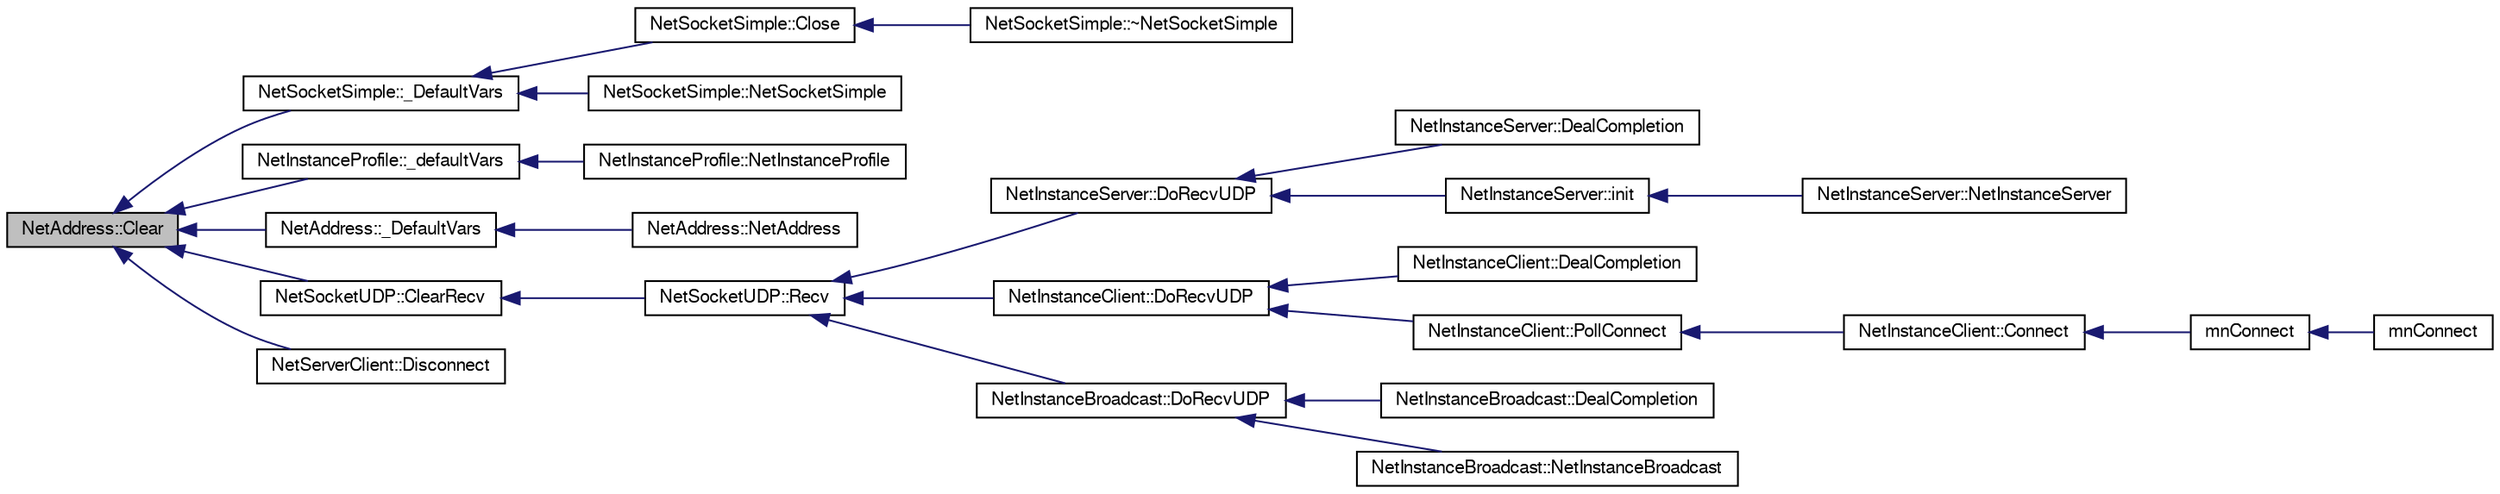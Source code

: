 digraph G
{
  edge [fontname="FreeSans",fontsize="10",labelfontname="FreeSans",labelfontsize="10"];
  node [fontname="FreeSans",fontsize="10",shape=record];
  rankdir=LR;
  Node1 [label="NetAddress::Clear",height=0.2,width=0.4,color="black", fillcolor="grey75", style="filled" fontcolor="black"];
  Node1 -> Node2 [dir=back,color="midnightblue",fontsize="10",style="solid",fontname="FreeSans"];
  Node2 [label="NetSocketSimple::_DefaultVars",height=0.2,width=0.4,color="black", fillcolor="white", style="filled",URL="$class_net_socket_simple.html#a34dbab9d21c34bd97bead7cc29905d67"];
  Node2 -> Node3 [dir=back,color="midnightblue",fontsize="10",style="solid",fontname="FreeSans"];
  Node3 [label="NetSocketSimple::Close",height=0.2,width=0.4,color="black", fillcolor="white", style="filled",URL="$class_net_socket_simple.html#a2ec9f15bf28b6ae73783d03c6aedffec"];
  Node3 -> Node4 [dir=back,color="midnightblue",fontsize="10",style="solid",fontname="FreeSans"];
  Node4 [label="NetSocketSimple::~NetSocketSimple",height=0.2,width=0.4,color="black", fillcolor="white", style="filled",URL="$class_net_socket_simple.html#a83d123c03cf3727aaf9f99bfe79328bc"];
  Node2 -> Node5 [dir=back,color="midnightblue",fontsize="10",style="solid",fontname="FreeSans"];
  Node5 [label="NetSocketSimple::NetSocketSimple",height=0.2,width=0.4,color="black", fillcolor="white", style="filled",URL="$class_net_socket_simple.html#a80a430ef1223cbe49d20182673c93efc"];
  Node1 -> Node6 [dir=back,color="midnightblue",fontsize="10",style="solid",fontname="FreeSans"];
  Node6 [label="NetInstanceProfile::_defaultVars",height=0.2,width=0.4,color="black", fillcolor="white", style="filled",URL="$class_net_instance_profile.html#acafbb2efb296eb4c8a474a0c490a8e8c"];
  Node6 -> Node7 [dir=back,color="midnightblue",fontsize="10",style="solid",fontname="FreeSans"];
  Node7 [label="NetInstanceProfile::NetInstanceProfile",height=0.2,width=0.4,color="black", fillcolor="white", style="filled",URL="$class_net_instance_profile.html#aa3442dc52d4b8f43f7494df0f62be347"];
  Node1 -> Node8 [dir=back,color="midnightblue",fontsize="10",style="solid",fontname="FreeSans"];
  Node8 [label="NetAddress::_DefaultVars",height=0.2,width=0.4,color="black", fillcolor="white", style="filled",URL="$class_net_address.html#a38a0161696c7e9965b01c464b84de92a"];
  Node8 -> Node9 [dir=back,color="midnightblue",fontsize="10",style="solid",fontname="FreeSans"];
  Node9 [label="NetAddress::NetAddress",height=0.2,width=0.4,color="black", fillcolor="white", style="filled",URL="$class_net_address.html#ad1550c05b67de3a1a3113c2a760e5331"];
  Node1 -> Node10 [dir=back,color="midnightblue",fontsize="10",style="solid",fontname="FreeSans"];
  Node10 [label="NetSocketUDP::ClearRecv",height=0.2,width=0.4,color="black", fillcolor="white", style="filled",URL="$class_net_socket_u_d_p.html#ad6c506ea179efce7d353b9f0735e2706"];
  Node10 -> Node11 [dir=back,color="midnightblue",fontsize="10",style="solid",fontname="FreeSans"];
  Node11 [label="NetSocketUDP::Recv",height=0.2,width=0.4,color="black", fillcolor="white", style="filled",URL="$class_net_socket_u_d_p.html#a5b7438968a34510997e9db862e00139b"];
  Node11 -> Node12 [dir=back,color="midnightblue",fontsize="10",style="solid",fontname="FreeSans"];
  Node12 [label="NetInstanceServer::DoRecvUDP",height=0.2,width=0.4,color="black", fillcolor="white", style="filled",URL="$class_net_instance_server.html#a553906d3b1a9be2f4610c09154a08452"];
  Node12 -> Node13 [dir=back,color="midnightblue",fontsize="10",style="solid",fontname="FreeSans"];
  Node13 [label="NetInstanceServer::DealCompletion",height=0.2,width=0.4,color="black", fillcolor="white", style="filled",URL="$class_net_instance_server.html#ab4c3cb083bd951db393538c811d6e4bd"];
  Node12 -> Node14 [dir=back,color="midnightblue",fontsize="10",style="solid",fontname="FreeSans"];
  Node14 [label="NetInstanceServer::init",height=0.2,width=0.4,color="black", fillcolor="white", style="filled",URL="$class_net_instance_server.html#aec1cb62dd80e73771a00d0f7a0ad47ba"];
  Node14 -> Node15 [dir=back,color="midnightblue",fontsize="10",style="solid",fontname="FreeSans"];
  Node15 [label="NetInstanceServer::NetInstanceServer",height=0.2,width=0.4,color="black", fillcolor="white", style="filled",URL="$class_net_instance_server.html#afb65fda21c651d12b0027c0c7be3de6a"];
  Node11 -> Node16 [dir=back,color="midnightblue",fontsize="10",style="solid",fontname="FreeSans"];
  Node16 [label="NetInstanceClient::DoRecvUDP",height=0.2,width=0.4,color="black", fillcolor="white", style="filled",URL="$class_net_instance_client.html#abb7f3bdf61b0492b6c3db2bae0104a0f"];
  Node16 -> Node17 [dir=back,color="midnightblue",fontsize="10",style="solid",fontname="FreeSans"];
  Node17 [label="NetInstanceClient::DealCompletion",height=0.2,width=0.4,color="black", fillcolor="white", style="filled",URL="$class_net_instance_client.html#afd6827251b3afd659dd2a1e605dd4f5d"];
  Node16 -> Node18 [dir=back,color="midnightblue",fontsize="10",style="solid",fontname="FreeSans"];
  Node18 [label="NetInstanceClient::PollConnect",height=0.2,width=0.4,color="black", fillcolor="white", style="filled",URL="$class_net_instance_client.html#a9f96ef6d39ce2b6a23e3a1f7fa13599f"];
  Node18 -> Node19 [dir=back,color="midnightblue",fontsize="10",style="solid",fontname="FreeSans"];
  Node19 [label="NetInstanceClient::Connect",height=0.2,width=0.4,color="black", fillcolor="white", style="filled",URL="$class_net_instance_client.html#aa4d84041c68b70e4a32c37d31311ca96"];
  Node19 -> Node20 [dir=back,color="midnightblue",fontsize="10",style="solid",fontname="FreeSans"];
  Node20 [label="mnConnect",height=0.2,width=0.4,color="black", fillcolor="white", style="filled",URL="$group__proc_commands.html#ga6ffd3536c34f39d9cacd3eb06cf41d79"];
  Node20 -> Node21 [dir=back,color="midnightblue",fontsize="10",style="solid",fontname="FreeSans"];
  Node21 [label="mnConnect",height=0.2,width=0.4,color="black", fillcolor="white", style="filled",URL="$group__proc_commands.html#ga601b506b062a594ea02a44502a7b4d0f"];
  Node11 -> Node22 [dir=back,color="midnightblue",fontsize="10",style="solid",fontname="FreeSans"];
  Node22 [label="NetInstanceBroadcast::DoRecvUDP",height=0.2,width=0.4,color="black", fillcolor="white", style="filled",URL="$class_net_instance_broadcast.html#a527e4b96e4e34bec0c0109617c485996"];
  Node22 -> Node23 [dir=back,color="midnightblue",fontsize="10",style="solid",fontname="FreeSans"];
  Node23 [label="NetInstanceBroadcast::DealCompletion",height=0.2,width=0.4,color="black", fillcolor="white", style="filled",URL="$class_net_instance_broadcast.html#a27bf7fcef7ab255f6ba0ba5b0e680a3b"];
  Node22 -> Node24 [dir=back,color="midnightblue",fontsize="10",style="solid",fontname="FreeSans"];
  Node24 [label="NetInstanceBroadcast::NetInstanceBroadcast",height=0.2,width=0.4,color="black", fillcolor="white", style="filled",URL="$class_net_instance_broadcast.html#ac124da5806dc4f596887faf39bcf6a0c"];
  Node1 -> Node25 [dir=back,color="midnightblue",fontsize="10",style="solid",fontname="FreeSans"];
  Node25 [label="NetServerClient::Disconnect",height=0.2,width=0.4,color="black", fillcolor="white", style="filled",URL="$class_net_server_client.html#ac20ed4d125f3ef186f74c1d18515a1b5"];
}
